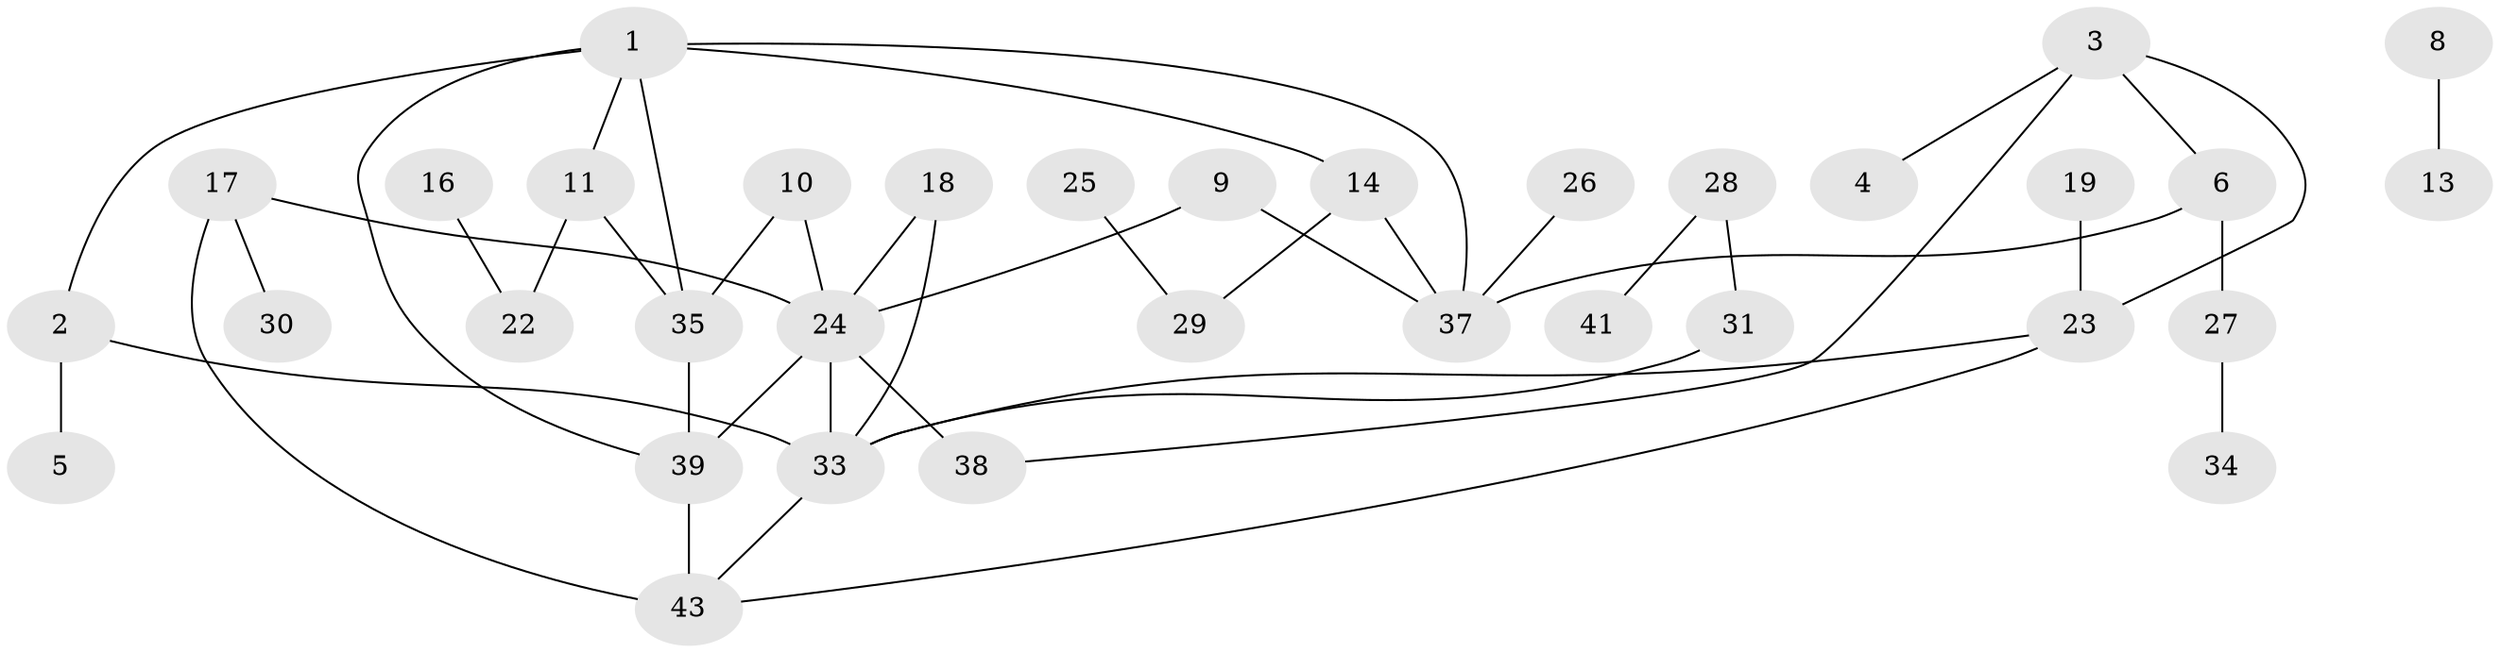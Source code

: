 // original degree distribution, {2: 0.21666666666666667, 4: 0.06666666666666667, 6: 0.03333333333333333, 3: 0.21666666666666667, 1: 0.2833333333333333, 0: 0.11666666666666667, 5: 0.06666666666666667}
// Generated by graph-tools (version 1.1) at 2025/35/03/04/25 23:35:57]
// undirected, 34 vertices, 44 edges
graph export_dot {
  node [color=gray90,style=filled];
  1;
  2;
  3;
  4;
  5;
  6;
  8;
  9;
  10;
  11;
  13;
  14;
  16;
  17;
  18;
  19;
  22;
  23;
  24;
  25;
  26;
  27;
  28;
  29;
  30;
  31;
  33;
  34;
  35;
  37;
  38;
  39;
  41;
  43;
  1 -- 2 [weight=1.0];
  1 -- 11 [weight=1.0];
  1 -- 14 [weight=1.0];
  1 -- 35 [weight=1.0];
  1 -- 37 [weight=1.0];
  1 -- 39 [weight=1.0];
  2 -- 5 [weight=1.0];
  2 -- 33 [weight=1.0];
  3 -- 4 [weight=1.0];
  3 -- 6 [weight=1.0];
  3 -- 23 [weight=1.0];
  3 -- 38 [weight=1.0];
  6 -- 27 [weight=1.0];
  6 -- 37 [weight=1.0];
  8 -- 13 [weight=1.0];
  9 -- 24 [weight=1.0];
  9 -- 37 [weight=1.0];
  10 -- 24 [weight=1.0];
  10 -- 35 [weight=1.0];
  11 -- 22 [weight=1.0];
  11 -- 35 [weight=1.0];
  14 -- 29 [weight=1.0];
  14 -- 37 [weight=1.0];
  16 -- 22 [weight=1.0];
  17 -- 24 [weight=1.0];
  17 -- 30 [weight=1.0];
  17 -- 43 [weight=1.0];
  18 -- 24 [weight=1.0];
  18 -- 33 [weight=2.0];
  19 -- 23 [weight=1.0];
  23 -- 33 [weight=1.0];
  23 -- 43 [weight=1.0];
  24 -- 33 [weight=2.0];
  24 -- 38 [weight=2.0];
  24 -- 39 [weight=1.0];
  25 -- 29 [weight=1.0];
  26 -- 37 [weight=1.0];
  27 -- 34 [weight=1.0];
  28 -- 31 [weight=1.0];
  28 -- 41 [weight=1.0];
  31 -- 33 [weight=1.0];
  33 -- 43 [weight=1.0];
  35 -- 39 [weight=1.0];
  39 -- 43 [weight=2.0];
}
